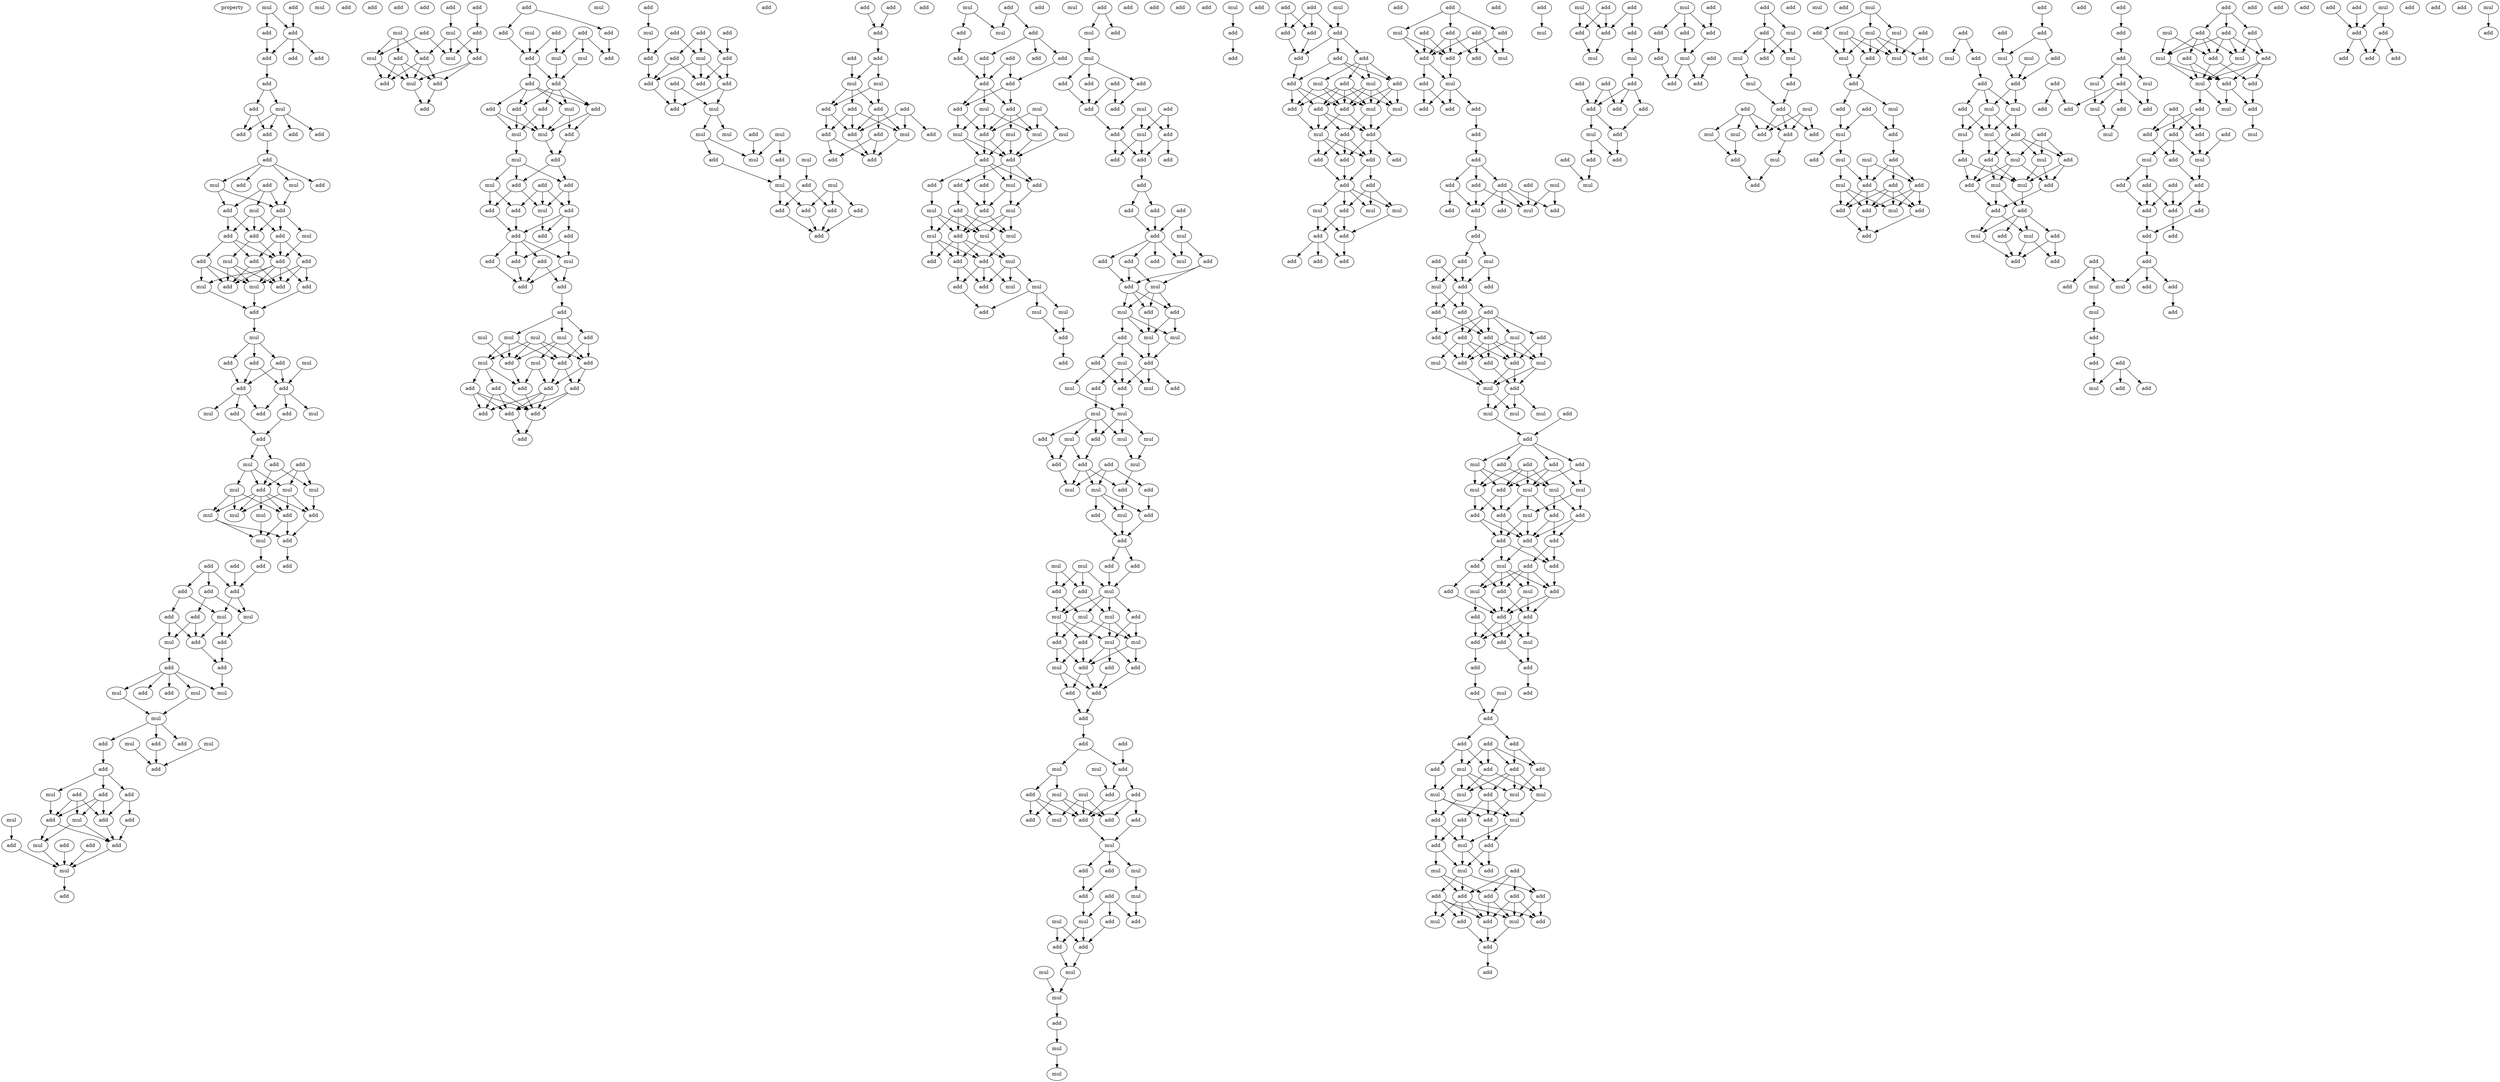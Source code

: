digraph {
    node [fontcolor=black]
    property [mul=2,lf=1.3]
    0 [ label = mul ];
    1 [ label = add ];
    2 [ label = add ];
    3 [ label = add ];
    4 [ label = add ];
    5 [ label = add ];
    6 [ label = mul ];
    7 [ label = add ];
    8 [ label = add ];
    9 [ label = add ];
    10 [ label = mul ];
    11 [ label = add ];
    12 [ label = add ];
    13 [ label = add ];
    14 [ label = add ];
    15 [ label = add ];
    16 [ label = add ];
    17 [ label = mul ];
    18 [ label = add ];
    19 [ label = add ];
    20 [ label = add ];
    21 [ label = mul ];
    22 [ label = add ];
    23 [ label = add ];
    24 [ label = mul ];
    25 [ label = mul ];
    26 [ label = add ];
    27 [ label = add ];
    28 [ label = add ];
    29 [ label = mul ];
    30 [ label = add ];
    31 [ label = add ];
    32 [ label = add ];
    33 [ label = add ];
    34 [ label = mul ];
    35 [ label = add ];
    36 [ label = add ];
    37 [ label = mul ];
    38 [ label = add ];
    39 [ label = add ];
    40 [ label = mul ];
    41 [ label = mul ];
    42 [ label = add ];
    43 [ label = add ];
    44 [ label = add ];
    45 [ label = add ];
    46 [ label = add ];
    47 [ label = add ];
    48 [ label = add ];
    49 [ label = add ];
    50 [ label = add ];
    51 [ label = mul ];
    52 [ label = mul ];
    53 [ label = add ];
    54 [ label = mul ];
    55 [ label = add ];
    56 [ label = add ];
    57 [ label = add ];
    58 [ label = add ];
    59 [ label = mul ];
    60 [ label = mul ];
    61 [ label = mul ];
    62 [ label = mul ];
    63 [ label = mul ];
    64 [ label = mul ];
    65 [ label = add ];
    66 [ label = add ];
    67 [ label = mul ];
    68 [ label = add ];
    69 [ label = add ];
    70 [ label = add ];
    71 [ label = add ];
    72 [ label = add ];
    73 [ label = add ];
    74 [ label = add ];
    75 [ label = add ];
    76 [ label = mul ];
    77 [ label = add ];
    78 [ label = mul ];
    79 [ label = add ];
    80 [ label = add ];
    81 [ label = mul ];
    82 [ label = add ];
    83 [ label = add ];
    84 [ label = add ];
    85 [ label = mul ];
    86 [ label = add ];
    87 [ label = mul ];
    88 [ label = mul ];
    89 [ label = add ];
    90 [ label = mul ];
    91 [ label = add ];
    92 [ label = mul ];
    93 [ label = add ];
    94 [ label = add ];
    95 [ label = mul ];
    96 [ label = add ];
    97 [ label = add ];
    98 [ label = add ];
    99 [ label = mul ];
    100 [ label = add ];
    101 [ label = add ];
    102 [ label = mul ];
    103 [ label = add ];
    104 [ label = mul ];
    105 [ label = add ];
    106 [ label = add ];
    107 [ label = add ];
    108 [ label = mul ];
    109 [ label = add ];
    110 [ label = add ];
    111 [ label = add ];
    112 [ label = mul ];
    113 [ label = add ];
    114 [ label = add ];
    115 [ label = add ];
    116 [ label = add ];
    117 [ label = add ];
    118 [ label = add ];
    119 [ label = mul ];
    120 [ label = mul ];
    121 [ label = add ];
    122 [ label = add ];
    123 [ label = mul ];
    124 [ label = mul ];
    125 [ label = add ];
    126 [ label = add ];
    127 [ label = add ];
    128 [ label = mul ];
    129 [ label = add ];
    130 [ label = add ];
    131 [ label = add ];
    132 [ label = add ];
    133 [ label = mul ];
    134 [ label = add ];
    135 [ label = add ];
    136 [ label = add ];
    137 [ label = mul ];
    138 [ label = mul ];
    139 [ label = add ];
    140 [ label = add ];
    141 [ label = add ];
    142 [ label = mul ];
    143 [ label = add ];
    144 [ label = add ];
    145 [ label = add ];
    146 [ label = add ];
    147 [ label = add ];
    148 [ label = mul ];
    149 [ label = mul ];
    150 [ label = add ];
    151 [ label = mul ];
    152 [ label = add ];
    153 [ label = mul ];
    154 [ label = add ];
    155 [ label = add ];
    156 [ label = mul ];
    157 [ label = add ];
    158 [ label = add ];
    159 [ label = add ];
    160 [ label = add ];
    161 [ label = add ];
    162 [ label = add ];
    163 [ label = add ];
    164 [ label = add ];
    165 [ label = add ];
    166 [ label = mul ];
    167 [ label = add ];
    168 [ label = add ];
    169 [ label = add ];
    170 [ label = mul ];
    171 [ label = mul ];
    172 [ label = mul ];
    173 [ label = mul ];
    174 [ label = add ];
    175 [ label = add ];
    176 [ label = add ];
    177 [ label = mul ];
    178 [ label = mul ];
    179 [ label = add ];
    180 [ label = add ];
    181 [ label = add ];
    182 [ label = add ];
    183 [ label = add ];
    184 [ label = add ];
    185 [ label = add ];
    186 [ label = add ];
    187 [ label = add ];
    188 [ label = add ];
    189 [ label = mul ];
    190 [ label = add ];
    191 [ label = add ];
    192 [ label = add ];
    193 [ label = mul ];
    194 [ label = add ];
    195 [ label = add ];
    196 [ label = mul ];
    197 [ label = add ];
    198 [ label = add ];
    199 [ label = add ];
    200 [ label = add ];
    201 [ label = add ];
    202 [ label = add ];
    203 [ label = add ];
    204 [ label = mul ];
    205 [ label = mul ];
    206 [ label = mul ];
    207 [ label = add ];
    208 [ label = mul ];
    209 [ label = mul ];
    210 [ label = mul ];
    211 [ label = add ];
    212 [ label = add ];
    213 [ label = add ];
    214 [ label = mul ];
    215 [ label = mul ];
    216 [ label = add ];
    217 [ label = add ];
    218 [ label = add ];
    219 [ label = add ];
    220 [ label = add ];
    221 [ label = add ];
    222 [ label = add ];
    223 [ label = add ];
    224 [ label = add ];
    225 [ label = add ];
    226 [ label = add ];
    227 [ label = add ];
    228 [ label = mul ];
    229 [ label = mul ];
    230 [ label = add ];
    231 [ label = add ];
    232 [ label = add ];
    233 [ label = add ];
    234 [ label = add ];
    235 [ label = mul ];
    236 [ label = add ];
    237 [ label = add ];
    238 [ label = add ];
    239 [ label = add ];
    240 [ label = add ];
    241 [ label = mul ];
    242 [ label = add ];
    243 [ label = mul ];
    244 [ label = add ];
    245 [ label = add ];
    246 [ label = add ];
    247 [ label = add ];
    248 [ label = add ];
    249 [ label = add ];
    250 [ label = add ];
    251 [ label = add ];
    252 [ label = add ];
    253 [ label = add ];
    254 [ label = mul ];
    255 [ label = add ];
    256 [ label = mul ];
    257 [ label = mul ];
    258 [ label = mul ];
    259 [ label = mul ];
    260 [ label = add ];
    261 [ label = mul ];
    262 [ label = add ];
    263 [ label = add ];
    264 [ label = add ];
    265 [ label = mul ];
    266 [ label = add ];
    267 [ label = add ];
    268 [ label = add ];
    269 [ label = mul ];
    270 [ label = add ];
    271 [ label = add ];
    272 [ label = mul ];
    273 [ label = mul ];
    274 [ label = add ];
    275 [ label = mul ];
    276 [ label = mul ];
    277 [ label = add ];
    278 [ label = add ];
    279 [ label = mul ];
    280 [ label = add ];
    281 [ label = add ];
    282 [ label = mul ];
    283 [ label = add ];
    284 [ label = mul ];
    285 [ label = mul ];
    286 [ label = add ];
    287 [ label = add ];
    288 [ label = mul ];
    289 [ label = add ];
    290 [ label = add ];
    291 [ label = mul ];
    292 [ label = add ];
    293 [ label = mul ];
    294 [ label = add ];
    295 [ label = mul ];
    296 [ label = add ];
    297 [ label = add ];
    298 [ label = add ];
    299 [ label = add ];
    300 [ label = add ];
    301 [ label = mul ];
    302 [ label = add ];
    303 [ label = add ];
    304 [ label = mul ];
    305 [ label = add ];
    306 [ label = add ];
    307 [ label = add ];
    308 [ label = add ];
    309 [ label = add ];
    310 [ label = add ];
    311 [ label = add ];
    312 [ label = add ];
    313 [ label = add ];
    314 [ label = add ];
    315 [ label = add ];
    316 [ label = mul ];
    317 [ label = add ];
    318 [ label = add ];
    319 [ label = mul ];
    320 [ label = add ];
    321 [ label = add ];
    322 [ label = add ];
    323 [ label = add ];
    324 [ label = mul ];
    325 [ label = mul ];
    326 [ label = add ];
    327 [ label = add ];
    328 [ label = add ];
    329 [ label = mul ];
    330 [ label = mul ];
    331 [ label = add ];
    332 [ label = add ];
    333 [ label = mul ];
    334 [ label = add ];
    335 [ label = add ];
    336 [ label = mul ];
    337 [ label = add ];
    338 [ label = add ];
    339 [ label = mul ];
    340 [ label = mul ];
    341 [ label = mul ];
    342 [ label = add ];
    343 [ label = mul ];
    344 [ label = mul ];
    345 [ label = mul ];
    346 [ label = add ];
    347 [ label = add ];
    348 [ label = add ];
    349 [ label = add ];
    350 [ label = mul ];
    351 [ label = mul ];
    352 [ label = add ];
    353 [ label = add ];
    354 [ label = mul ];
    355 [ label = add ];
    356 [ label = mul ];
    357 [ label = add ];
    358 [ label = add ];
    359 [ label = add ];
    360 [ label = add ];
    361 [ label = mul ];
    362 [ label = add ];
    363 [ label = mul ];
    364 [ label = add ];
    365 [ label = add ];
    366 [ label = mul ];
    367 [ label = mul ];
    368 [ label = mul ];
    369 [ label = mul ];
    370 [ label = add ];
    371 [ label = add ];
    372 [ label = mul ];
    373 [ label = add ];
    374 [ label = mul ];
    375 [ label = add ];
    376 [ label = mul ];
    377 [ label = add ];
    378 [ label = add ];
    379 [ label = add ];
    380 [ label = add ];
    381 [ label = add ];
    382 [ label = add ];
    383 [ label = add ];
    384 [ label = mul ];
    385 [ label = mul ];
    386 [ label = add ];
    387 [ label = mul ];
    388 [ label = add ];
    389 [ label = add ];
    390 [ label = add ];
    391 [ label = mul ];
    392 [ label = add ];
    393 [ label = add ];
    394 [ label = add ];
    395 [ label = mul ];
    396 [ label = add ];
    397 [ label = mul ];
    398 [ label = add ];
    399 [ label = add ];
    400 [ label = mul ];
    401 [ label = add ];
    402 [ label = add ];
    403 [ label = mul ];
    404 [ label = mul ];
    405 [ label = add ];
    406 [ label = mul ];
    407 [ label = add ];
    408 [ label = add ];
    409 [ label = add ];
    410 [ label = mul ];
    411 [ label = mul ];
    412 [ label = mul ];
    413 [ label = add ];
    414 [ label = mul ];
    415 [ label = mul ];
    416 [ label = mul ];
    417 [ label = add ];
    418 [ label = add ];
    419 [ label = add ];
    420 [ label = add ];
    421 [ label = mul ];
    422 [ label = add ];
    423 [ label = add ];
    424 [ label = add ];
    425 [ label = add ];
    426 [ label = add ];
    427 [ label = add ];
    428 [ label = add ];
    429 [ label = add ];
    430 [ label = add ];
    431 [ label = mul ];
    432 [ label = add ];
    433 [ label = mul ];
    434 [ label = mul ];
    435 [ label = add ];
    436 [ label = mul ];
    437 [ label = add ];
    438 [ label = add ];
    439 [ label = mul ];
    440 [ label = add ];
    441 [ label = add ];
    442 [ label = add ];
    443 [ label = add ];
    444 [ label = add ];
    445 [ label = add ];
    446 [ label = add ];
    447 [ label = add ];
    448 [ label = add ];
    449 [ label = mul ];
    450 [ label = mul ];
    451 [ label = mul ];
    452 [ label = add ];
    453 [ label = add ];
    454 [ label = add ];
    455 [ label = add ];
    456 [ label = add ];
    457 [ label = add ];
    458 [ label = add ];
    459 [ label = add ];
    460 [ label = add ];
    461 [ label = mul ];
    462 [ label = add ];
    463 [ label = add ];
    464 [ label = add ];
    465 [ label = add ];
    466 [ label = add ];
    467 [ label = mul ];
    468 [ label = mul ];
    469 [ label = add ];
    470 [ label = add ];
    471 [ label = add ];
    472 [ label = add ];
    473 [ label = add ];
    474 [ label = add ];
    475 [ label = add ];
    476 [ label = add ];
    477 [ label = add ];
    478 [ label = mul ];
    479 [ label = add ];
    480 [ label = mul ];
    481 [ label = add ];
    482 [ label = add ];
    483 [ label = add ];
    484 [ label = add ];
    485 [ label = add ];
    486 [ label = add ];
    487 [ label = mul ];
    488 [ label = add ];
    489 [ label = add ];
    490 [ label = add ];
    491 [ label = mul ];
    492 [ label = add ];
    493 [ label = add ];
    494 [ label = add ];
    495 [ label = add ];
    496 [ label = mul ];
    497 [ label = add ];
    498 [ label = add ];
    499 [ label = add ];
    500 [ label = add ];
    501 [ label = add ];
    502 [ label = mul ];
    503 [ label = mul ];
    504 [ label = add ];
    505 [ label = add ];
    506 [ label = add ];
    507 [ label = mul ];
    508 [ label = mul ];
    509 [ label = mul ];
    510 [ label = add ];
    511 [ label = mul ];
    512 [ label = add ];
    513 [ label = add ];
    514 [ label = add ];
    515 [ label = add ];
    516 [ label = add ];
    517 [ label = mul ];
    518 [ label = mul ];
    519 [ label = add ];
    520 [ label = mul ];
    521 [ label = mul ];
    522 [ label = mul ];
    523 [ label = add ];
    524 [ label = add ];
    525 [ label = add ];
    526 [ label = mul ];
    527 [ label = add ];
    528 [ label = add ];
    529 [ label = add ];
    530 [ label = add ];
    531 [ label = add ];
    532 [ label = add ];
    533 [ label = add ];
    534 [ label = mul ];
    535 [ label = mul ];
    536 [ label = add ];
    537 [ label = mul ];
    538 [ label = add ];
    539 [ label = add ];
    540 [ label = add ];
    541 [ label = add ];
    542 [ label = add ];
    543 [ label = add ];
    544 [ label = mul ];
    545 [ label = add ];
    546 [ label = add ];
    547 [ label = add ];
    548 [ label = add ];
    549 [ label = mul ];
    550 [ label = add ];
    551 [ label = add ];
    552 [ label = add ];
    553 [ label = add ];
    554 [ label = add ];
    555 [ label = mul ];
    556 [ label = add ];
    557 [ label = add ];
    558 [ label = add ];
    559 [ label = add ];
    560 [ label = mul ];
    561 [ label = mul ];
    562 [ label = mul ];
    563 [ label = add ];
    564 [ label = mul ];
    565 [ label = add ];
    566 [ label = add ];
    567 [ label = add ];
    568 [ label = mul ];
    569 [ label = add ];
    570 [ label = mul ];
    571 [ label = add ];
    572 [ label = add ];
    573 [ label = mul ];
    574 [ label = add ];
    575 [ label = mul ];
    576 [ label = add ];
    577 [ label = add ];
    578 [ label = add ];
    579 [ label = add ];
    580 [ label = add ];
    581 [ label = add ];
    582 [ label = add ];
    583 [ label = mul ];
    584 [ label = add ];
    585 [ label = mul ];
    586 [ label = add ];
    587 [ label = add ];
    588 [ label = add ];
    589 [ label = mul ];
    590 [ label = add ];
    591 [ label = add ];
    592 [ label = mul ];
    593 [ label = add ];
    594 [ label = add ];
    595 [ label = add ];
    596 [ label = mul ];
    597 [ label = mul ];
    598 [ label = add ];
    599 [ label = add ];
    600 [ label = add ];
    601 [ label = add ];
    602 [ label = add ];
    603 [ label = add ];
    604 [ label = mul ];
    605 [ label = add ];
    606 [ label = add ];
    607 [ label = add ];
    608 [ label = add ];
    609 [ label = mul ];
    610 [ label = add ];
    611 [ label = mul ];
    612 [ label = add ];
    613 [ label = add ];
    614 [ label = add ];
    615 [ label = mul ];
    616 [ label = add ];
    617 [ label = add ];
    618 [ label = add ];
    619 [ label = add ];
    620 [ label = add ];
    621 [ label = add ];
    622 [ label = mul ];
    623 [ label = mul ];
    624 [ label = add ];
    625 [ label = add ];
    626 [ label = mul ];
    627 [ label = mul ];
    628 [ label = add ];
    629 [ label = mul ];
    630 [ label = mul ];
    631 [ label = add ];
    632 [ label = add ];
    633 [ label = add ];
    634 [ label = mul ];
    635 [ label = add ];
    636 [ label = mul ];
    637 [ label = add ];
    638 [ label = mul ];
    639 [ label = add ];
    640 [ label = add ];
    641 [ label = add ];
    642 [ label = mul ];
    643 [ label = add ];
    644 [ label = add ];
    645 [ label = mul ];
    646 [ label = mul ];
    647 [ label = mul ];
    648 [ label = add ];
    649 [ label = add ];
    650 [ label = mul ];
    651 [ label = mul ];
    652 [ label = add ];
    653 [ label = add ];
    654 [ label = mul ];
    655 [ label = add ];
    656 [ label = add ];
    657 [ label = mul ];
    658 [ label = mul ];
    659 [ label = add ];
    660 [ label = mul ];
    661 [ label = add ];
    662 [ label = mul ];
    663 [ label = add ];
    664 [ label = add ];
    665 [ label = add ];
    666 [ label = add ];
    667 [ label = add ];
    668 [ label = add ];
    669 [ label = mul ];
    670 [ label = add ];
    671 [ label = add ];
    672 [ label = add ];
    673 [ label = add ];
    674 [ label = add ];
    675 [ label = add ];
    676 [ label = mul ];
    677 [ label = mul ];
    678 [ label = add ];
    679 [ label = mul ];
    680 [ label = add ];
    681 [ label = add ];
    682 [ label = mul ];
    683 [ label = mul ];
    684 [ label = add ];
    685 [ label = mul ];
    686 [ label = add ];
    687 [ label = mul ];
    688 [ label = add ];
    689 [ label = mul ];
    690 [ label = add ];
    691 [ label = add ];
    692 [ label = mul ];
    693 [ label = add ];
    694 [ label = add ];
    695 [ label = add ];
    696 [ label = mul ];
    697 [ label = mul ];
    698 [ label = add ];
    699 [ label = add ];
    700 [ label = mul ];
    701 [ label = add ];
    702 [ label = add ];
    703 [ label = add ];
    704 [ label = mul ];
    705 [ label = add ];
    706 [ label = add ];
    707 [ label = add ];
    708 [ label = add ];
    709 [ label = add ];
    710 [ label = mul ];
    711 [ label = add ];
    712 [ label = add ];
    713 [ label = mul ];
    714 [ label = add ];
    715 [ label = add ];
    716 [ label = mul ];
    717 [ label = add ];
    718 [ label = add ];
    719 [ label = mul ];
    720 [ label = add ];
    721 [ label = add ];
    722 [ label = mul ];
    723 [ label = add ];
    724 [ label = add ];
    725 [ label = mul ];
    726 [ label = add ];
    727 [ label = mul ];
    728 [ label = add ];
    729 [ label = add ];
    730 [ label = add ];
    731 [ label = add ];
    732 [ label = mul ];
    733 [ label = add ];
    734 [ label = add ];
    735 [ label = add ];
    736 [ label = mul ];
    737 [ label = add ];
    738 [ label = add ];
    739 [ label = add ];
    740 [ label = add ];
    741 [ label = mul ];
    742 [ label = mul ];
    743 [ label = mul ];
    744 [ label = add ];
    745 [ label = add ];
    746 [ label = add ];
    747 [ label = add ];
    748 [ label = add ];
    749 [ label = add ];
    750 [ label = add ];
    751 [ label = add ];
    752 [ label = add ];
    753 [ label = add ];
    754 [ label = add ];
    755 [ label = add ];
    756 [ label = add ];
    757 [ label = mul ];
    758 [ label = mul ];
    759 [ label = add ];
    760 [ label = add ];
    761 [ label = add ];
    762 [ label = mul ];
    763 [ label = add ];
    764 [ label = add ];
    765 [ label = add ];
    766 [ label = add ];
    767 [ label = add ];
    768 [ label = add ];
    769 [ label = mul ];
    770 [ label = add ];
    771 [ label = add ];
    772 [ label = add ];
    773 [ label = mul ];
    774 [ label = add ];
    775 [ label = add ];
    776 [ label = add ];
    777 [ label = add ];
    778 [ label = add ];
    779 [ label = add ];
    780 [ label = add ];
    781 [ label = add ];
    782 [ label = add ];
    783 [ label = mul ];
    784 [ label = add ];
    0 -> 2 [ name = 0 ];
    0 -> 3 [ name = 1 ];
    1 -> 3 [ name = 2 ];
    2 -> 5 [ name = 3 ];
    3 -> 4 [ name = 4 ];
    3 -> 5 [ name = 5 ];
    3 -> 7 [ name = 6 ];
    5 -> 9 [ name = 7 ];
    9 -> 10 [ name = 8 ];
    9 -> 11 [ name = 9 ];
    10 -> 12 [ name = 10 ];
    10 -> 13 [ name = 11 ];
    10 -> 14 [ name = 12 ];
    10 -> 15 [ name = 13 ];
    11 -> 12 [ name = 14 ];
    11 -> 14 [ name = 15 ];
    14 -> 16 [ name = 16 ];
    16 -> 17 [ name = 17 ];
    16 -> 19 [ name = 18 ];
    16 -> 20 [ name = 19 ];
    16 -> 21 [ name = 20 ];
    17 -> 22 [ name = 21 ];
    17 -> 23 [ name = 22 ];
    18 -> 22 [ name = 23 ];
    18 -> 23 [ name = 24 ];
    18 -> 24 [ name = 25 ];
    21 -> 23 [ name = 26 ];
    22 -> 27 [ name = 27 ];
    22 -> 28 [ name = 28 ];
    23 -> 25 [ name = 29 ];
    23 -> 26 [ name = 30 ];
    23 -> 27 [ name = 31 ];
    24 -> 26 [ name = 32 ];
    24 -> 27 [ name = 33 ];
    24 -> 28 [ name = 34 ];
    25 -> 30 [ name = 35 ];
    26 -> 30 [ name = 36 ];
    26 -> 31 [ name = 37 ];
    26 -> 32 [ name = 38 ];
    27 -> 29 [ name = 39 ];
    27 -> 30 [ name = 40 ];
    28 -> 30 [ name = 41 ];
    28 -> 32 [ name = 42 ];
    28 -> 33 [ name = 43 ];
    29 -> 36 [ name = 44 ];
    29 -> 37 [ name = 45 ];
    29 -> 38 [ name = 46 ];
    30 -> 34 [ name = 47 ];
    30 -> 35 [ name = 48 ];
    30 -> 36 [ name = 49 ];
    30 -> 37 [ name = 50 ];
    30 -> 38 [ name = 51 ];
    31 -> 35 [ name = 52 ];
    31 -> 36 [ name = 53 ];
    31 -> 37 [ name = 54 ];
    32 -> 36 [ name = 55 ];
    32 -> 38 [ name = 56 ];
    33 -> 34 [ name = 57 ];
    33 -> 37 [ name = 58 ];
    33 -> 38 [ name = 59 ];
    34 -> 39 [ name = 60 ];
    35 -> 39 [ name = 61 ];
    37 -> 39 [ name = 62 ];
    39 -> 40 [ name = 63 ];
    40 -> 43 [ name = 64 ];
    40 -> 44 [ name = 65 ];
    40 -> 45 [ name = 66 ];
    41 -> 46 [ name = 67 ];
    43 -> 46 [ name = 68 ];
    43 -> 47 [ name = 69 ];
    44 -> 46 [ name = 70 ];
    44 -> 47 [ name = 71 ];
    45 -> 47 [ name = 72 ];
    46 -> 49 [ name = 73 ];
    46 -> 50 [ name = 74 ];
    46 -> 52 [ name = 75 ];
    47 -> 48 [ name = 76 ];
    47 -> 50 [ name = 77 ];
    47 -> 51 [ name = 78 ];
    48 -> 53 [ name = 79 ];
    49 -> 53 [ name = 80 ];
    53 -> 54 [ name = 81 ];
    53 -> 55 [ name = 82 ];
    54 -> 58 [ name = 83 ];
    54 -> 59 [ name = 84 ];
    54 -> 60 [ name = 85 ];
    55 -> 58 [ name = 86 ];
    55 -> 61 [ name = 87 ];
    56 -> 58 [ name = 88 ];
    56 -> 59 [ name = 89 ];
    56 -> 61 [ name = 90 ];
    58 -> 62 [ name = 91 ];
    58 -> 63 [ name = 92 ];
    58 -> 64 [ name = 93 ];
    58 -> 65 [ name = 94 ];
    58 -> 66 [ name = 95 ];
    59 -> 63 [ name = 96 ];
    59 -> 65 [ name = 97 ];
    59 -> 66 [ name = 98 ];
    60 -> 63 [ name = 99 ];
    60 -> 64 [ name = 100 ];
    60 -> 65 [ name = 101 ];
    61 -> 66 [ name = 102 ];
    62 -> 67 [ name = 103 ];
    64 -> 67 [ name = 104 ];
    64 -> 68 [ name = 105 ];
    65 -> 67 [ name = 106 ];
    65 -> 68 [ name = 107 ];
    66 -> 68 [ name = 108 ];
    67 -> 72 [ name = 109 ];
    68 -> 71 [ name = 110 ];
    69 -> 74 [ name = 111 ];
    70 -> 73 [ name = 112 ];
    70 -> 74 [ name = 113 ];
    70 -> 75 [ name = 114 ];
    72 -> 74 [ name = 115 ];
    73 -> 76 [ name = 116 ];
    73 -> 77 [ name = 117 ];
    74 -> 76 [ name = 118 ];
    74 -> 78 [ name = 119 ];
    75 -> 78 [ name = 120 ];
    75 -> 79 [ name = 121 ];
    76 -> 80 [ name = 122 ];
    76 -> 82 [ name = 123 ];
    77 -> 81 [ name = 124 ];
    77 -> 82 [ name = 125 ];
    78 -> 80 [ name = 126 ];
    79 -> 81 [ name = 127 ];
    79 -> 82 [ name = 128 ];
    80 -> 84 [ name = 129 ];
    81 -> 83 [ name = 130 ];
    82 -> 84 [ name = 131 ];
    83 -> 85 [ name = 132 ];
    83 -> 86 [ name = 133 ];
    83 -> 87 [ name = 134 ];
    83 -> 88 [ name = 135 ];
    83 -> 89 [ name = 136 ];
    84 -> 85 [ name = 137 ];
    87 -> 90 [ name = 138 ];
    88 -> 90 [ name = 139 ];
    90 -> 91 [ name = 140 ];
    90 -> 93 [ name = 141 ];
    90 -> 94 [ name = 142 ];
    91 -> 97 [ name = 143 ];
    92 -> 96 [ name = 144 ];
    93 -> 96 [ name = 145 ];
    95 -> 96 [ name = 146 ];
    97 -> 98 [ name = 147 ];
    97 -> 99 [ name = 148 ];
    97 -> 100 [ name = 149 ];
    98 -> 103 [ name = 150 ];
    98 -> 104 [ name = 151 ];
    98 -> 106 [ name = 152 ];
    99 -> 106 [ name = 153 ];
    100 -> 103 [ name = 154 ];
    100 -> 105 [ name = 155 ];
    101 -> 103 [ name = 156 ];
    101 -> 104 [ name = 157 ];
    101 -> 106 [ name = 158 ];
    102 -> 107 [ name = 159 ];
    103 -> 111 [ name = 160 ];
    104 -> 108 [ name = 161 ];
    104 -> 111 [ name = 162 ];
    105 -> 111 [ name = 163 ];
    106 -> 108 [ name = 164 ];
    106 -> 111 [ name = 165 ];
    107 -> 112 [ name = 166 ];
    108 -> 112 [ name = 167 ];
    109 -> 112 [ name = 168 ];
    110 -> 112 [ name = 169 ];
    111 -> 112 [ name = 170 ];
    112 -> 113 [ name = 171 ];
    115 -> 118 [ name = 172 ];
    116 -> 120 [ name = 173 ];
    117 -> 123 [ name = 174 ];
    117 -> 124 [ name = 175 ];
    118 -> 122 [ name = 176 ];
    118 -> 124 [ name = 177 ];
    119 -> 121 [ name = 178 ];
    119 -> 123 [ name = 179 ];
    119 -> 125 [ name = 180 ];
    120 -> 121 [ name = 181 ];
    120 -> 122 [ name = 182 ];
    120 -> 124 [ name = 183 ];
    121 -> 126 [ name = 184 ];
    121 -> 127 [ name = 185 ];
    121 -> 128 [ name = 186 ];
    122 -> 127 [ name = 187 ];
    122 -> 128 [ name = 188 ];
    123 -> 126 [ name = 189 ];
    123 -> 128 [ name = 190 ];
    125 -> 126 [ name = 191 ];
    125 -> 127 [ name = 192 ];
    125 -> 128 [ name = 193 ];
    127 -> 129 [ name = 194 ];
    128 -> 129 [ name = 195 ];
    130 -> 134 [ name = 196 ];
    130 -> 135 [ name = 197 ];
    131 -> 136 [ name = 198 ];
    131 -> 137 [ name = 199 ];
    131 -> 138 [ name = 200 ];
    132 -> 137 [ name = 201 ];
    132 -> 139 [ name = 202 ];
    133 -> 139 [ name = 203 ];
    134 -> 136 [ name = 204 ];
    135 -> 139 [ name = 205 ];
    137 -> 140 [ name = 206 ];
    138 -> 140 [ name = 207 ];
    139 -> 140 [ name = 208 ];
    139 -> 141 [ name = 209 ];
    140 -> 142 [ name = 210 ];
    140 -> 143 [ name = 211 ];
    140 -> 144 [ name = 212 ];
    140 -> 146 [ name = 213 ];
    141 -> 142 [ name = 214 ];
    141 -> 144 [ name = 215 ];
    141 -> 145 [ name = 216 ];
    141 -> 146 [ name = 217 ];
    142 -> 147 [ name = 218 ];
    142 -> 148 [ name = 219 ];
    143 -> 148 [ name = 220 ];
    143 -> 149 [ name = 221 ];
    144 -> 147 [ name = 222 ];
    144 -> 148 [ name = 223 ];
    145 -> 148 [ name = 224 ];
    145 -> 149 [ name = 225 ];
    146 -> 148 [ name = 226 ];
    146 -> 149 [ name = 227 ];
    147 -> 150 [ name = 228 ];
    148 -> 150 [ name = 229 ];
    149 -> 151 [ name = 230 ];
    150 -> 154 [ name = 231 ];
    150 -> 155 [ name = 232 ];
    151 -> 153 [ name = 233 ];
    151 -> 154 [ name = 234 ];
    151 -> 155 [ name = 235 ];
    152 -> 156 [ name = 236 ];
    152 -> 157 [ name = 237 ];
    152 -> 159 [ name = 238 ];
    153 -> 157 [ name = 239 ];
    153 -> 158 [ name = 240 ];
    154 -> 156 [ name = 241 ];
    154 -> 158 [ name = 242 ];
    155 -> 156 [ name = 243 ];
    155 -> 159 [ name = 244 ];
    156 -> 162 [ name = 245 ];
    157 -> 161 [ name = 246 ];
    158 -> 161 [ name = 247 ];
    159 -> 160 [ name = 248 ];
    159 -> 161 [ name = 249 ];
    159 -> 162 [ name = 250 ];
    160 -> 164 [ name = 251 ];
    160 -> 166 [ name = 252 ];
    161 -> 163 [ name = 253 ];
    161 -> 164 [ name = 254 ];
    161 -> 165 [ name = 255 ];
    161 -> 166 [ name = 256 ];
    163 -> 167 [ name = 257 ];
    163 -> 168 [ name = 258 ];
    164 -> 167 [ name = 259 ];
    165 -> 167 [ name = 260 ];
    166 -> 167 [ name = 261 ];
    166 -> 168 [ name = 262 ];
    168 -> 169 [ name = 263 ];
    169 -> 171 [ name = 264 ];
    169 -> 173 [ name = 265 ];
    169 -> 174 [ name = 266 ];
    170 -> 175 [ name = 267 ];
    170 -> 176 [ name = 268 ];
    170 -> 178 [ name = 269 ];
    170 -> 179 [ name = 270 ];
    171 -> 176 [ name = 271 ];
    171 -> 177 [ name = 272 ];
    171 -> 179 [ name = 273 ];
    172 -> 179 [ name = 274 ];
    173 -> 175 [ name = 275 ];
    173 -> 178 [ name = 276 ];
    173 -> 179 [ name = 277 ];
    174 -> 175 [ name = 278 ];
    174 -> 176 [ name = 279 ];
    175 -> 180 [ name = 280 ];
    175 -> 184 [ name = 281 ];
    176 -> 180 [ name = 282 ];
    176 -> 184 [ name = 283 ];
    177 -> 183 [ name = 284 ];
    177 -> 184 [ name = 285 ];
    178 -> 181 [ name = 286 ];
    178 -> 182 [ name = 287 ];
    178 -> 183 [ name = 288 ];
    179 -> 183 [ name = 289 ];
    180 -> 186 [ name = 290 ];
    180 -> 187 [ name = 291 ];
    181 -> 185 [ name = 292 ];
    181 -> 186 [ name = 293 ];
    181 -> 187 [ name = 294 ];
    182 -> 185 [ name = 295 ];
    182 -> 186 [ name = 296 ];
    182 -> 187 [ name = 297 ];
    183 -> 186 [ name = 298 ];
    184 -> 185 [ name = 299 ];
    184 -> 186 [ name = 300 ];
    184 -> 187 [ name = 301 ];
    186 -> 188 [ name = 302 ];
    187 -> 188 [ name = 303 ];
    190 -> 193 [ name = 304 ];
    191 -> 196 [ name = 305 ];
    191 -> 197 [ name = 306 ];
    191 -> 198 [ name = 307 ];
    192 -> 195 [ name = 308 ];
    192 -> 196 [ name = 309 ];
    193 -> 195 [ name = 310 ];
    194 -> 197 [ name = 311 ];
    195 -> 199 [ name = 312 ];
    196 -> 199 [ name = 313 ];
    196 -> 201 [ name = 314 ];
    196 -> 202 [ name = 315 ];
    197 -> 201 [ name = 316 ];
    197 -> 202 [ name = 317 ];
    198 -> 199 [ name = 318 ];
    198 -> 201 [ name = 319 ];
    199 -> 203 [ name = 320 ];
    200 -> 203 [ name = 321 ];
    200 -> 204 [ name = 322 ];
    202 -> 203 [ name = 323 ];
    202 -> 204 [ name = 324 ];
    204 -> 206 [ name = 325 ];
    204 -> 208 [ name = 326 ];
    205 -> 209 [ name = 327 ];
    205 -> 212 [ name = 328 ];
    206 -> 209 [ name = 329 ];
    206 -> 211 [ name = 330 ];
    207 -> 209 [ name = 331 ];
    210 -> 213 [ name = 332 ];
    211 -> 215 [ name = 333 ];
    212 -> 215 [ name = 334 ];
    213 -> 216 [ name = 335 ];
    213 -> 220 [ name = 336 ];
    214 -> 218 [ name = 337 ];
    214 -> 219 [ name = 338 ];
    214 -> 220 [ name = 339 ];
    215 -> 216 [ name = 340 ];
    215 -> 218 [ name = 341 ];
    216 -> 221 [ name = 342 ];
    218 -> 221 [ name = 343 ];
    219 -> 221 [ name = 344 ];
    220 -> 221 [ name = 345 ];
    222 -> 224 [ name = 346 ];
    223 -> 224 [ name = 347 ];
    224 -> 227 [ name = 348 ];
    225 -> 229 [ name = 349 ];
    227 -> 228 [ name = 350 ];
    227 -> 229 [ name = 351 ];
    228 -> 230 [ name = 352 ];
    228 -> 232 [ name = 353 ];
    229 -> 230 [ name = 354 ];
    229 -> 231 [ name = 355 ];
    229 -> 232 [ name = 356 ];
    230 -> 235 [ name = 357 ];
    230 -> 236 [ name = 358 ];
    230 -> 238 [ name = 359 ];
    231 -> 234 [ name = 360 ];
    231 -> 235 [ name = 361 ];
    231 -> 238 [ name = 362 ];
    232 -> 234 [ name = 363 ];
    232 -> 238 [ name = 364 ];
    233 -> 235 [ name = 365 ];
    233 -> 237 [ name = 366 ];
    233 -> 238 [ name = 367 ];
    234 -> 239 [ name = 368 ];
    234 -> 240 [ name = 369 ];
    235 -> 240 [ name = 370 ];
    236 -> 239 [ name = 371 ];
    236 -> 240 [ name = 372 ];
    238 -> 240 [ name = 373 ];
    241 -> 243 [ name = 374 ];
    241 -> 244 [ name = 375 ];
    242 -> 243 [ name = 376 ];
    242 -> 245 [ name = 377 ];
    244 -> 246 [ name = 378 ];
    245 -> 247 [ name = 379 ];
    245 -> 248 [ name = 380 ];
    245 -> 249 [ name = 381 ];
    246 -> 251 [ name = 382 ];
    248 -> 252 [ name = 383 ];
    249 -> 251 [ name = 384 ];
    250 -> 251 [ name = 385 ];
    250 -> 252 [ name = 386 ];
    251 -> 253 [ name = 387 ];
    251 -> 255 [ name = 388 ];
    251 -> 256 [ name = 389 ];
    252 -> 253 [ name = 390 ];
    252 -> 255 [ name = 391 ];
    253 -> 259 [ name = 392 ];
    253 -> 260 [ name = 393 ];
    254 -> 258 [ name = 394 ];
    254 -> 260 [ name = 395 ];
    254 -> 261 [ name = 396 ];
    255 -> 257 [ name = 397 ];
    255 -> 258 [ name = 398 ];
    255 -> 260 [ name = 399 ];
    256 -> 258 [ name = 400 ];
    256 -> 259 [ name = 401 ];
    256 -> 260 [ name = 402 ];
    257 -> 262 [ name = 403 ];
    257 -> 263 [ name = 404 ];
    258 -> 263 [ name = 405 ];
    259 -> 262 [ name = 406 ];
    259 -> 263 [ name = 407 ];
    260 -> 262 [ name = 408 ];
    260 -> 263 [ name = 409 ];
    261 -> 263 [ name = 410 ];
    262 -> 264 [ name = 411 ];
    262 -> 265 [ name = 412 ];
    262 -> 266 [ name = 413 ];
    262 -> 268 [ name = 414 ];
    263 -> 265 [ name = 415 ];
    263 -> 266 [ name = 416 ];
    263 -> 267 [ name = 417 ];
    264 -> 269 [ name = 418 ];
    265 -> 270 [ name = 419 ];
    265 -> 272 [ name = 420 ];
    266 -> 272 [ name = 421 ];
    267 -> 270 [ name = 422 ];
    267 -> 271 [ name = 423 ];
    268 -> 270 [ name = 424 ];
    269 -> 273 [ name = 425 ];
    269 -> 274 [ name = 426 ];
    269 -> 276 [ name = 427 ];
    270 -> 274 [ name = 428 ];
    270 -> 275 [ name = 429 ];
    271 -> 273 [ name = 430 ];
    271 -> 274 [ name = 431 ];
    271 -> 275 [ name = 432 ];
    271 -> 276 [ name = 433 ];
    272 -> 273 [ name = 434 ];
    272 -> 274 [ name = 435 ];
    272 -> 275 [ name = 436 ];
    273 -> 278 [ name = 437 ];
    273 -> 279 [ name = 438 ];
    274 -> 277 [ name = 439 ];
    274 -> 278 [ name = 440 ];
    274 -> 279 [ name = 441 ];
    274 -> 280 [ name = 442 ];
    275 -> 277 [ name = 443 ];
    276 -> 277 [ name = 444 ];
    276 -> 278 [ name = 445 ];
    276 -> 280 [ name = 446 ];
    277 -> 281 [ name = 447 ];
    277 -> 283 [ name = 448 ];
    277 -> 284 [ name = 449 ];
    278 -> 281 [ name = 450 ];
    278 -> 283 [ name = 451 ];
    279 -> 282 [ name = 452 ];
    279 -> 283 [ name = 453 ];
    279 -> 284 [ name = 454 ];
    281 -> 287 [ name = 455 ];
    282 -> 285 [ name = 456 ];
    282 -> 287 [ name = 457 ];
    282 -> 288 [ name = 458 ];
    285 -> 289 [ name = 459 ];
    288 -> 289 [ name = 460 ];
    289 -> 290 [ name = 461 ];
    292 -> 293 [ name = 462 ];
    292 -> 294 [ name = 463 ];
    293 -> 295 [ name = 464 ];
    295 -> 297 [ name = 465 ];
    295 -> 298 [ name = 466 ];
    295 -> 299 [ name = 467 ];
    296 -> 302 [ name = 468 ];
    296 -> 303 [ name = 469 ];
    297 -> 303 [ name = 470 ];
    298 -> 302 [ name = 471 ];
    299 -> 302 [ name = 472 ];
    300 -> 304 [ name = 473 ];
    300 -> 305 [ name = 474 ];
    301 -> 304 [ name = 475 ];
    301 -> 305 [ name = 476 ];
    301 -> 306 [ name = 477 ];
    302 -> 306 [ name = 478 ];
    304 -> 308 [ name = 479 ];
    304 -> 310 [ name = 480 ];
    305 -> 309 [ name = 481 ];
    305 -> 310 [ name = 482 ];
    306 -> 308 [ name = 483 ];
    306 -> 310 [ name = 484 ];
    310 -> 312 [ name = 485 ];
    312 -> 314 [ name = 486 ];
    312 -> 315 [ name = 487 ];
    313 -> 316 [ name = 488 ];
    313 -> 317 [ name = 489 ];
    314 -> 317 [ name = 490 ];
    315 -> 317 [ name = 491 ];
    316 -> 319 [ name = 492 ];
    316 -> 322 [ name = 493 ];
    317 -> 318 [ name = 494 ];
    317 -> 319 [ name = 495 ];
    317 -> 320 [ name = 496 ];
    317 -> 321 [ name = 497 ];
    318 -> 323 [ name = 498 ];
    321 -> 323 [ name = 499 ];
    321 -> 324 [ name = 500 ];
    322 -> 323 [ name = 501 ];
    322 -> 324 [ name = 502 ];
    323 -> 325 [ name = 503 ];
    323 -> 326 [ name = 504 ];
    323 -> 327 [ name = 505 ];
    324 -> 325 [ name = 506 ];
    324 -> 326 [ name = 507 ];
    324 -> 327 [ name = 508 ];
    325 -> 328 [ name = 509 ];
    325 -> 329 [ name = 510 ];
    325 -> 330 [ name = 511 ];
    326 -> 330 [ name = 512 ];
    327 -> 329 [ name = 513 ];
    327 -> 330 [ name = 514 ];
    328 -> 332 [ name = 515 ];
    328 -> 333 [ name = 516 ];
    328 -> 334 [ name = 517 ];
    329 -> 334 [ name = 518 ];
    330 -> 334 [ name = 519 ];
    332 -> 336 [ name = 520 ];
    332 -> 337 [ name = 521 ];
    333 -> 335 [ name = 522 ];
    333 -> 337 [ name = 523 ];
    333 -> 339 [ name = 524 ];
    334 -> 337 [ name = 525 ];
    334 -> 338 [ name = 526 ];
    334 -> 339 [ name = 527 ];
    335 -> 340 [ name = 528 ];
    336 -> 341 [ name = 529 ];
    337 -> 341 [ name = 530 ];
    340 -> 342 [ name = 531 ];
    340 -> 343 [ name = 532 ];
    340 -> 345 [ name = 533 ];
    340 -> 346 [ name = 534 ];
    341 -> 343 [ name = 535 ];
    341 -> 344 [ name = 536 ];
    341 -> 346 [ name = 537 ];
    342 -> 347 [ name = 538 ];
    343 -> 350 [ name = 539 ];
    344 -> 350 [ name = 540 ];
    345 -> 347 [ name = 541 ];
    345 -> 349 [ name = 542 ];
    346 -> 349 [ name = 543 ];
    347 -> 351 [ name = 544 ];
    348 -> 351 [ name = 545 ];
    348 -> 352 [ name = 546 ];
    348 -> 354 [ name = 547 ];
    349 -> 351 [ name = 548 ];
    349 -> 353 [ name = 549 ];
    349 -> 354 [ name = 550 ];
    350 -> 353 [ name = 551 ];
    352 -> 358 [ name = 552 ];
    353 -> 356 [ name = 553 ];
    354 -> 356 [ name = 554 ];
    354 -> 357 [ name = 555 ];
    354 -> 358 [ name = 556 ];
    356 -> 359 [ name = 557 ];
    357 -> 359 [ name = 558 ];
    358 -> 359 [ name = 559 ];
    359 -> 360 [ name = 560 ];
    359 -> 362 [ name = 561 ];
    360 -> 366 [ name = 562 ];
    361 -> 364 [ name = 563 ];
    361 -> 365 [ name = 564 ];
    362 -> 366 [ name = 565 ];
    363 -> 364 [ name = 566 ];
    363 -> 365 [ name = 567 ];
    363 -> 366 [ name = 568 ];
    364 -> 367 [ name = 569 ];
    364 -> 368 [ name = 570 ];
    365 -> 367 [ name = 571 ];
    365 -> 369 [ name = 572 ];
    366 -> 367 [ name = 573 ];
    366 -> 368 [ name = 574 ];
    366 -> 369 [ name = 575 ];
    366 -> 370 [ name = 576 ];
    367 -> 371 [ name = 577 ];
    367 -> 372 [ name = 578 ];
    367 -> 373 [ name = 579 ];
    368 -> 372 [ name = 580 ];
    368 -> 373 [ name = 581 ];
    368 -> 374 [ name = 582 ];
    369 -> 371 [ name = 583 ];
    369 -> 374 [ name = 584 ];
    370 -> 372 [ name = 585 ];
    370 -> 374 [ name = 586 ];
    371 -> 376 [ name = 587 ];
    371 -> 378 [ name = 588 ];
    372 -> 375 [ name = 589 ];
    372 -> 377 [ name = 590 ];
    372 -> 378 [ name = 591 ];
    373 -> 376 [ name = 592 ];
    373 -> 378 [ name = 593 ];
    374 -> 375 [ name = 594 ];
    374 -> 378 [ name = 595 ];
    375 -> 379 [ name = 596 ];
    376 -> 379 [ name = 597 ];
    376 -> 380 [ name = 598 ];
    377 -> 379 [ name = 599 ];
    378 -> 379 [ name = 600 ];
    378 -> 380 [ name = 601 ];
    379 -> 381 [ name = 602 ];
    380 -> 381 [ name = 603 ];
    381 -> 383 [ name = 604 ];
    382 -> 386 [ name = 605 ];
    383 -> 385 [ name = 606 ];
    383 -> 386 [ name = 607 ];
    384 -> 390 [ name = 608 ];
    385 -> 387 [ name = 609 ];
    385 -> 389 [ name = 610 ];
    386 -> 388 [ name = 611 ];
    386 -> 390 [ name = 612 ];
    387 -> 393 [ name = 613 ];
    387 -> 394 [ name = 614 ];
    387 -> 396 [ name = 615 ];
    388 -> 392 [ name = 616 ];
    388 -> 394 [ name = 617 ];
    388 -> 396 [ name = 618 ];
    389 -> 393 [ name = 619 ];
    389 -> 395 [ name = 620 ];
    389 -> 396 [ name = 621 ];
    390 -> 396 [ name = 622 ];
    391 -> 394 [ name = 623 ];
    391 -> 395 [ name = 624 ];
    391 -> 396 [ name = 625 ];
    392 -> 397 [ name = 626 ];
    396 -> 397 [ name = 627 ];
    397 -> 398 [ name = 628 ];
    397 -> 399 [ name = 629 ];
    397 -> 400 [ name = 630 ];
    398 -> 402 [ name = 631 ];
    399 -> 402 [ name = 632 ];
    400 -> 403 [ name = 633 ];
    401 -> 404 [ name = 634 ];
    401 -> 405 [ name = 635 ];
    401 -> 407 [ name = 636 ];
    402 -> 404 [ name = 637 ];
    403 -> 405 [ name = 638 ];
    404 -> 408 [ name = 639 ];
    404 -> 409 [ name = 640 ];
    406 -> 408 [ name = 641 ];
    406 -> 409 [ name = 642 ];
    407 -> 408 [ name = 643 ];
    408 -> 411 [ name = 644 ];
    409 -> 411 [ name = 645 ];
    410 -> 412 [ name = 646 ];
    411 -> 412 [ name = 647 ];
    412 -> 413 [ name = 648 ];
    413 -> 414 [ name = 649 ];
    414 -> 416 [ name = 650 ];
    415 -> 417 [ name = 651 ];
    417 -> 422 [ name = 652 ];
    419 -> 423 [ name = 653 ];
    419 -> 424 [ name = 654 ];
    419 -> 425 [ name = 655 ];
    420 -> 423 [ name = 656 ];
    420 -> 424 [ name = 657 ];
    421 -> 425 [ name = 658 ];
    423 -> 426 [ name = 659 ];
    424 -> 426 [ name = 660 ];
    425 -> 426 [ name = 661 ];
    425 -> 427 [ name = 662 ];
    425 -> 428 [ name = 663 ];
    426 -> 430 [ name = 664 ];
    427 -> 429 [ name = 665 ];
    427 -> 430 [ name = 666 ];
    427 -> 433 [ name = 667 ];
    428 -> 429 [ name = 668 ];
    428 -> 431 [ name = 669 ];
    428 -> 432 [ name = 670 ];
    428 -> 433 [ name = 671 ];
    429 -> 434 [ name = 672 ];
    429 -> 436 [ name = 673 ];
    429 -> 438 [ name = 674 ];
    430 -> 435 [ name = 675 ];
    430 -> 437 [ name = 676 ];
    430 -> 438 [ name = 677 ];
    431 -> 434 [ name = 678 ];
    431 -> 437 [ name = 679 ];
    431 -> 438 [ name = 680 ];
    432 -> 434 [ name = 681 ];
    432 -> 435 [ name = 682 ];
    432 -> 436 [ name = 683 ];
    432 -> 437 [ name = 684 ];
    432 -> 438 [ name = 685 ];
    433 -> 434 [ name = 686 ];
    433 -> 435 [ name = 687 ];
    433 -> 436 [ name = 688 ];
    433 -> 438 [ name = 689 ];
    434 -> 440 [ name = 690 ];
    434 -> 441 [ name = 691 ];
    435 -> 439 [ name = 692 ];
    435 -> 440 [ name = 693 ];
    435 -> 441 [ name = 694 ];
    436 -> 441 [ name = 695 ];
    437 -> 439 [ name = 696 ];
    438 -> 439 [ name = 697 ];
    438 -> 441 [ name = 698 ];
    439 -> 442 [ name = 699 ];
    439 -> 443 [ name = 700 ];
    439 -> 444 [ name = 701 ];
    440 -> 442 [ name = 702 ];
    440 -> 443 [ name = 703 ];
    440 -> 444 [ name = 704 ];
    441 -> 443 [ name = 705 ];
    441 -> 444 [ name = 706 ];
    441 -> 445 [ name = 707 ];
    442 -> 447 [ name = 708 ];
    443 -> 447 [ name = 709 ];
    443 -> 448 [ name = 710 ];
    444 -> 447 [ name = 711 ];
    447 -> 449 [ name = 712 ];
    447 -> 450 [ name = 713 ];
    447 -> 451 [ name = 714 ];
    447 -> 452 [ name = 715 ];
    448 -> 449 [ name = 716 ];
    448 -> 450 [ name = 717 ];
    448 -> 452 [ name = 718 ];
    449 -> 453 [ name = 719 ];
    451 -> 453 [ name = 720 ];
    451 -> 454 [ name = 721 ];
    452 -> 453 [ name = 722 ];
    452 -> 454 [ name = 723 ];
    453 -> 456 [ name = 724 ];
    454 -> 455 [ name = 725 ];
    454 -> 456 [ name = 726 ];
    454 -> 457 [ name = 727 ];
    458 -> 459 [ name = 728 ];
    458 -> 460 [ name = 729 ];
    458 -> 461 [ name = 730 ];
    459 -> 465 [ name = 731 ];
    459 -> 467 [ name = 732 ];
    460 -> 464 [ name = 733 ];
    460 -> 465 [ name = 734 ];
    460 -> 466 [ name = 735 ];
    461 -> 465 [ name = 736 ];
    461 -> 466 [ name = 737 ];
    462 -> 464 [ name = 738 ];
    462 -> 466 [ name = 739 ];
    462 -> 467 [ name = 740 ];
    463 -> 465 [ name = 741 ];
    463 -> 466 [ name = 742 ];
    465 -> 468 [ name = 743 ];
    466 -> 468 [ name = 744 ];
    466 -> 469 [ name = 745 ];
    468 -> 470 [ name = 746 ];
    468 -> 471 [ name = 747 ];
    468 -> 472 [ name = 748 ];
    469 -> 470 [ name = 749 ];
    469 -> 471 [ name = 750 ];
    472 -> 473 [ name = 751 ];
    473 -> 474 [ name = 752 ];
    474 -> 476 [ name = 753 ];
    474 -> 477 [ name = 754 ];
    474 -> 479 [ name = 755 ];
    475 -> 480 [ name = 756 ];
    476 -> 480 [ name = 757 ];
    476 -> 481 [ name = 758 ];
    476 -> 482 [ name = 759 ];
    476 -> 484 [ name = 760 ];
    477 -> 480 [ name = 761 ];
    477 -> 484 [ name = 762 ];
    478 -> 480 [ name = 763 ];
    478 -> 481 [ name = 764 ];
    479 -> 483 [ name = 765 ];
    479 -> 484 [ name = 766 ];
    484 -> 485 [ name = 767 ];
    485 -> 487 [ name = 768 ];
    485 -> 489 [ name = 769 ];
    486 -> 490 [ name = 770 ];
    486 -> 491 [ name = 771 ];
    487 -> 490 [ name = 772 ];
    487 -> 492 [ name = 773 ];
    489 -> 490 [ name = 774 ];
    489 -> 491 [ name = 775 ];
    490 -> 493 [ name = 776 ];
    490 -> 494 [ name = 777 ];
    490 -> 495 [ name = 778 ];
    491 -> 493 [ name = 779 ];
    491 -> 495 [ name = 780 ];
    493 -> 497 [ name = 781 ];
    493 -> 498 [ name = 782 ];
    494 -> 496 [ name = 783 ];
    494 -> 497 [ name = 784 ];
    494 -> 498 [ name = 785 ];
    494 -> 499 [ name = 786 ];
    494 -> 500 [ name = 787 ];
    495 -> 498 [ name = 788 ];
    495 -> 500 [ name = 789 ];
    496 -> 503 [ name = 790 ];
    496 -> 504 [ name = 791 ];
    496 -> 505 [ name = 792 ];
    497 -> 501 [ name = 793 ];
    497 -> 502 [ name = 794 ];
    497 -> 504 [ name = 795 ];
    497 -> 505 [ name = 796 ];
    498 -> 501 [ name = 797 ];
    498 -> 503 [ name = 798 ];
    498 -> 504 [ name = 799 ];
    498 -> 505 [ name = 800 ];
    499 -> 503 [ name = 801 ];
    499 -> 504 [ name = 802 ];
    500 -> 505 [ name = 803 ];
    501 -> 506 [ name = 804 ];
    502 -> 507 [ name = 805 ];
    503 -> 506 [ name = 806 ];
    503 -> 507 [ name = 807 ];
    504 -> 506 [ name = 808 ];
    504 -> 507 [ name = 809 ];
    505 -> 507 [ name = 810 ];
    506 -> 508 [ name = 811 ];
    506 -> 509 [ name = 812 ];
    506 -> 511 [ name = 813 ];
    507 -> 508 [ name = 814 ];
    507 -> 509 [ name = 815 ];
    508 -> 512 [ name = 816 ];
    510 -> 512 [ name = 817 ];
    512 -> 514 [ name = 818 ];
    512 -> 515 [ name = 819 ];
    512 -> 516 [ name = 820 ];
    512 -> 517 [ name = 821 ];
    513 -> 519 [ name = 822 ];
    513 -> 520 [ name = 823 ];
    513 -> 521 [ name = 824 ];
    513 -> 522 [ name = 825 ];
    514 -> 521 [ name = 826 ];
    514 -> 522 [ name = 827 ];
    515 -> 518 [ name = 828 ];
    515 -> 519 [ name = 829 ];
    515 -> 520 [ name = 830 ];
    516 -> 518 [ name = 831 ];
    516 -> 520 [ name = 832 ];
    517 -> 519 [ name = 833 ];
    517 -> 520 [ name = 834 ];
    517 -> 522 [ name = 835 ];
    518 -> 525 [ name = 836 ];
    518 -> 526 [ name = 837 ];
    519 -> 524 [ name = 838 ];
    519 -> 527 [ name = 839 ];
    520 -> 523 [ name = 840 ];
    520 -> 526 [ name = 841 ];
    520 -> 527 [ name = 842 ];
    521 -> 523 [ name = 843 ];
    521 -> 525 [ name = 844 ];
    522 -> 524 [ name = 845 ];
    522 -> 527 [ name = 846 ];
    523 -> 528 [ name = 847 ];
    523 -> 529 [ name = 848 ];
    524 -> 528 [ name = 849 ];
    524 -> 530 [ name = 850 ];
    525 -> 528 [ name = 851 ];
    525 -> 529 [ name = 852 ];
    526 -> 528 [ name = 853 ];
    526 -> 530 [ name = 854 ];
    527 -> 528 [ name = 855 ];
    527 -> 530 [ name = 856 ];
    528 -> 531 [ name = 857 ];
    528 -> 534 [ name = 858 ];
    529 -> 531 [ name = 859 ];
    529 -> 533 [ name = 860 ];
    530 -> 531 [ name = 861 ];
    530 -> 532 [ name = 862 ];
    530 -> 534 [ name = 863 ];
    531 -> 536 [ name = 864 ];
    532 -> 538 [ name = 865 ];
    532 -> 539 [ name = 866 ];
    533 -> 535 [ name = 867 ];
    533 -> 536 [ name = 868 ];
    533 -> 537 [ name = 869 ];
    533 -> 538 [ name = 870 ];
    534 -> 535 [ name = 871 ];
    534 -> 536 [ name = 872 ];
    534 -> 537 [ name = 873 ];
    534 -> 538 [ name = 874 ];
    535 -> 541 [ name = 875 ];
    535 -> 542 [ name = 876 ];
    536 -> 540 [ name = 877 ];
    536 -> 541 [ name = 878 ];
    537 -> 540 [ name = 879 ];
    537 -> 541 [ name = 880 ];
    538 -> 540 [ name = 881 ];
    538 -> 541 [ name = 882 ];
    539 -> 541 [ name = 883 ];
    540 -> 543 [ name = 884 ];
    540 -> 544 [ name = 885 ];
    540 -> 545 [ name = 886 ];
    541 -> 543 [ name = 887 ];
    541 -> 544 [ name = 888 ];
    541 -> 545 [ name = 889 ];
    542 -> 543 [ name = 890 ];
    542 -> 545 [ name = 891 ];
    543 -> 547 [ name = 892 ];
    544 -> 546 [ name = 893 ];
    545 -> 546 [ name = 894 ];
    546 -> 548 [ name = 895 ];
    547 -> 550 [ name = 896 ];
    549 -> 551 [ name = 897 ];
    550 -> 551 [ name = 898 ];
    551 -> 552 [ name = 899 ];
    551 -> 554 [ name = 900 ];
    552 -> 555 [ name = 901 ];
    552 -> 556 [ name = 902 ];
    552 -> 557 [ name = 903 ];
    553 -> 555 [ name = 904 ];
    553 -> 556 [ name = 905 ];
    553 -> 558 [ name = 906 ];
    553 -> 559 [ name = 907 ];
    554 -> 558 [ name = 908 ];
    554 -> 559 [ name = 909 ];
    555 -> 560 [ name = 910 ];
    555 -> 561 [ name = 911 ];
    555 -> 563 [ name = 912 ];
    555 -> 564 [ name = 913 ];
    556 -> 560 [ name = 914 ];
    556 -> 562 [ name = 915 ];
    557 -> 564 [ name = 916 ];
    558 -> 561 [ name = 917 ];
    558 -> 562 [ name = 918 ];
    559 -> 560 [ name = 919 ];
    559 -> 561 [ name = 920 ];
    559 -> 562 [ name = 921 ];
    559 -> 563 [ name = 922 ];
    560 -> 565 [ name = 923 ];
    561 -> 566 [ name = 924 ];
    562 -> 568 [ name = 925 ];
    563 -> 566 [ name = 926 ];
    563 -> 567 [ name = 927 ];
    563 -> 568 [ name = 928 ];
    564 -> 565 [ name = 929 ];
    564 -> 566 [ name = 930 ];
    564 -> 568 [ name = 931 ];
    565 -> 570 [ name = 932 ];
    565 -> 571 [ name = 933 ];
    566 -> 569 [ name = 934 ];
    567 -> 570 [ name = 935 ];
    567 -> 571 [ name = 936 ];
    568 -> 569 [ name = 937 ];
    568 -> 570 [ name = 938 ];
    569 -> 572 [ name = 939 ];
    569 -> 573 [ name = 940 ];
    570 -> 572 [ name = 941 ];
    570 -> 573 [ name = 942 ];
    571 -> 573 [ name = 943 ];
    571 -> 575 [ name = 944 ];
    573 -> 576 [ name = 945 ];
    573 -> 578 [ name = 946 ];
    573 -> 579 [ name = 947 ];
    574 -> 577 [ name = 948 ];
    574 -> 578 [ name = 949 ];
    574 -> 579 [ name = 950 ];
    574 -> 580 [ name = 951 ];
    575 -> 579 [ name = 952 ];
    575 -> 580 [ name = 953 ];
    576 -> 582 [ name = 954 ];
    576 -> 583 [ name = 955 ];
    576 -> 584 [ name = 956 ];
    576 -> 585 [ name = 957 ];
    577 -> 581 [ name = 958 ];
    577 -> 583 [ name = 959 ];
    577 -> 584 [ name = 960 ];
    578 -> 581 [ name = 961 ];
    578 -> 583 [ name = 962 ];
    579 -> 581 [ name = 963 ];
    579 -> 582 [ name = 964 ];
    579 -> 584 [ name = 965 ];
    579 -> 585 [ name = 966 ];
    580 -> 583 [ name = 967 ];
    580 -> 584 [ name = 968 ];
    582 -> 586 [ name = 969 ];
    583 -> 586 [ name = 970 ];
    584 -> 586 [ name = 971 ];
    586 -> 588 [ name = 972 ];
    587 -> 589 [ name = 973 ];
    590 -> 593 [ name = 974 ];
    590 -> 595 [ name = 975 ];
    591 -> 594 [ name = 976 ];
    591 -> 595 [ name = 977 ];
    592 -> 593 [ name = 978 ];
    592 -> 595 [ name = 979 ];
    593 -> 597 [ name = 980 ];
    594 -> 596 [ name = 981 ];
    595 -> 597 [ name = 982 ];
    596 -> 599 [ name = 983 ];
    598 -> 601 [ name = 984 ];
    598 -> 602 [ name = 985 ];
    599 -> 601 [ name = 986 ];
    599 -> 602 [ name = 987 ];
    599 -> 603 [ name = 988 ];
    600 -> 601 [ name = 989 ];
    601 -> 604 [ name = 990 ];
    601 -> 605 [ name = 991 ];
    603 -> 605 [ name = 992 ];
    604 -> 606 [ name = 993 ];
    604 -> 607 [ name = 994 ];
    605 -> 607 [ name = 995 ];
    606 -> 609 [ name = 996 ];
    608 -> 609 [ name = 997 ];
    610 -> 614 [ name = 998 ];
    611 -> 612 [ name = 999 ];
    611 -> 613 [ name = 1000 ];
    611 -> 614 [ name = 1001 ];
    612 -> 615 [ name = 1002 ];
    613 -> 616 [ name = 1003 ];
    614 -> 615 [ name = 1004 ];
    615 -> 618 [ name = 1005 ];
    615 -> 619 [ name = 1006 ];
    616 -> 618 [ name = 1007 ];
    617 -> 619 [ name = 1008 ];
    620 -> 621 [ name = 1009 ];
    620 -> 622 [ name = 1010 ];
    621 -> 623 [ name = 1011 ];
    621 -> 625 [ name = 1012 ];
    621 -> 626 [ name = 1013 ];
    622 -> 625 [ name = 1014 ];
    622 -> 626 [ name = 1015 ];
    623 -> 629 [ name = 1016 ];
    626 -> 628 [ name = 1017 ];
    628 -> 631 [ name = 1018 ];
    629 -> 631 [ name = 1019 ];
    630 -> 633 [ name = 1020 ];
    630 -> 635 [ name = 1021 ];
    630 -> 637 [ name = 1022 ];
    631 -> 633 [ name = 1023 ];
    631 -> 635 [ name = 1024 ];
    631 -> 637 [ name = 1025 ];
    632 -> 633 [ name = 1026 ];
    632 -> 634 [ name = 1027 ];
    632 -> 635 [ name = 1028 ];
    632 -> 636 [ name = 1029 ];
    633 -> 638 [ name = 1030 ];
    634 -> 639 [ name = 1031 ];
    636 -> 639 [ name = 1032 ];
    638 -> 641 [ name = 1033 ];
    639 -> 641 [ name = 1034 ];
    642 -> 643 [ name = 1035 ];
    642 -> 645 [ name = 1036 ];
    642 -> 646 [ name = 1037 ];
    643 -> 651 [ name = 1038 ];
    644 -> 648 [ name = 1039 ];
    644 -> 650 [ name = 1040 ];
    645 -> 649 [ name = 1041 ];
    645 -> 650 [ name = 1042 ];
    646 -> 648 [ name = 1043 ];
    646 -> 649 [ name = 1044 ];
    646 -> 650 [ name = 1045 ];
    646 -> 651 [ name = 1046 ];
    647 -> 649 [ name = 1047 ];
    647 -> 650 [ name = 1048 ];
    647 -> 651 [ name = 1049 ];
    649 -> 652 [ name = 1050 ];
    651 -> 652 [ name = 1051 ];
    652 -> 654 [ name = 1052 ];
    652 -> 655 [ name = 1053 ];
    653 -> 656 [ name = 1054 ];
    653 -> 657 [ name = 1055 ];
    654 -> 656 [ name = 1056 ];
    655 -> 657 [ name = 1057 ];
    656 -> 661 [ name = 1058 ];
    657 -> 659 [ name = 1059 ];
    657 -> 660 [ name = 1060 ];
    658 -> 663 [ name = 1061 ];
    658 -> 665 [ name = 1062 ];
    660 -> 662 [ name = 1063 ];
    660 -> 663 [ name = 1064 ];
    661 -> 663 [ name = 1065 ];
    661 -> 664 [ name = 1066 ];
    661 -> 665 [ name = 1067 ];
    662 -> 667 [ name = 1068 ];
    662 -> 668 [ name = 1069 ];
    662 -> 669 [ name = 1070 ];
    663 -> 666 [ name = 1071 ];
    663 -> 667 [ name = 1072 ];
    663 -> 668 [ name = 1073 ];
    664 -> 666 [ name = 1074 ];
    664 -> 667 [ name = 1075 ];
    664 -> 668 [ name = 1076 ];
    664 -> 669 [ name = 1077 ];
    665 -> 666 [ name = 1078 ];
    665 -> 668 [ name = 1079 ];
    665 -> 669 [ name = 1080 ];
    666 -> 670 [ name = 1081 ];
    667 -> 670 [ name = 1082 ];
    668 -> 670 [ name = 1083 ];
    671 -> 672 [ name = 1084 ];
    672 -> 676 [ name = 1085 ];
    672 -> 678 [ name = 1086 ];
    673 -> 675 [ name = 1087 ];
    673 -> 677 [ name = 1088 ];
    674 -> 676 [ name = 1089 ];
    675 -> 680 [ name = 1090 ];
    676 -> 681 [ name = 1091 ];
    678 -> 681 [ name = 1092 ];
    679 -> 681 [ name = 1093 ];
    680 -> 682 [ name = 1094 ];
    680 -> 683 [ name = 1095 ];
    680 -> 684 [ name = 1096 ];
    681 -> 682 [ name = 1097 ];
    681 -> 683 [ name = 1098 ];
    682 -> 685 [ name = 1099 ];
    682 -> 688 [ name = 1100 ];
    683 -> 685 [ name = 1101 ];
    683 -> 687 [ name = 1102 ];
    683 -> 688 [ name = 1103 ];
    684 -> 685 [ name = 1104 ];
    684 -> 687 [ name = 1105 ];
    685 -> 689 [ name = 1106 ];
    685 -> 690 [ name = 1107 ];
    686 -> 689 [ name = 1108 ];
    686 -> 691 [ name = 1109 ];
    686 -> 692 [ name = 1110 ];
    687 -> 693 [ name = 1111 ];
    688 -> 690 [ name = 1112 ];
    688 -> 691 [ name = 1113 ];
    688 -> 692 [ name = 1114 ];
    689 -> 694 [ name = 1115 ];
    689 -> 695 [ name = 1116 ];
    689 -> 696 [ name = 1117 ];
    690 -> 694 [ name = 1118 ];
    690 -> 696 [ name = 1119 ];
    690 -> 697 [ name = 1120 ];
    691 -> 695 [ name = 1121 ];
    691 -> 697 [ name = 1122 ];
    692 -> 695 [ name = 1123 ];
    692 -> 697 [ name = 1124 ];
    693 -> 694 [ name = 1125 ];
    693 -> 697 [ name = 1126 ];
    694 -> 698 [ name = 1127 ];
    695 -> 698 [ name = 1128 ];
    696 -> 698 [ name = 1129 ];
    696 -> 699 [ name = 1130 ];
    697 -> 699 [ name = 1131 ];
    698 -> 700 [ name = 1132 ];
    698 -> 704 [ name = 1133 ];
    699 -> 700 [ name = 1134 ];
    699 -> 701 [ name = 1135 ];
    699 -> 703 [ name = 1136 ];
    699 -> 704 [ name = 1137 ];
    700 -> 705 [ name = 1138 ];
    700 -> 706 [ name = 1139 ];
    701 -> 705 [ name = 1140 ];
    703 -> 705 [ name = 1141 ];
    703 -> 706 [ name = 1142 ];
    704 -> 705 [ name = 1143 ];
    707 -> 708 [ name = 1144 ];
    708 -> 709 [ name = 1145 ];
    709 -> 710 [ name = 1146 ];
    709 -> 711 [ name = 1147 ];
    709 -> 713 [ name = 1148 ];
    710 -> 717 [ name = 1149 ];
    711 -> 714 [ name = 1150 ];
    711 -> 715 [ name = 1151 ];
    711 -> 716 [ name = 1152 ];
    711 -> 717 [ name = 1153 ];
    712 -> 714 [ name = 1154 ];
    712 -> 718 [ name = 1155 ];
    713 -> 716 [ name = 1156 ];
    715 -> 719 [ name = 1157 ];
    716 -> 719 [ name = 1158 ];
    720 -> 721 [ name = 1159 ];
    720 -> 723 [ name = 1160 ];
    720 -> 724 [ name = 1161 ];
    721 -> 725 [ name = 1162 ];
    721 -> 726 [ name = 1163 ];
    722 -> 727 [ name = 1164 ];
    722 -> 729 [ name = 1165 ];
    723 -> 725 [ name = 1166 ];
    723 -> 727 [ name = 1167 ];
    723 -> 728 [ name = 1168 ];
    723 -> 729 [ name = 1169 ];
    724 -> 725 [ name = 1170 ];
    724 -> 726 [ name = 1171 ];
    724 -> 727 [ name = 1172 ];
    724 -> 729 [ name = 1173 ];
    725 -> 732 [ name = 1174 ];
    726 -> 730 [ name = 1175 ];
    726 -> 731 [ name = 1176 ];
    726 -> 732 [ name = 1177 ];
    727 -> 730 [ name = 1178 ];
    727 -> 732 [ name = 1179 ];
    728 -> 730 [ name = 1180 ];
    728 -> 732 [ name = 1181 ];
    729 -> 731 [ name = 1182 ];
    729 -> 732 [ name = 1183 ];
    730 -> 735 [ name = 1184 ];
    730 -> 736 [ name = 1185 ];
    731 -> 735 [ name = 1186 ];
    732 -> 733 [ name = 1187 ];
    732 -> 736 [ name = 1188 ];
    733 -> 737 [ name = 1189 ];
    733 -> 738 [ name = 1190 ];
    733 -> 739 [ name = 1191 ];
    734 -> 737 [ name = 1192 ];
    734 -> 738 [ name = 1193 ];
    734 -> 739 [ name = 1194 ];
    735 -> 741 [ name = 1195 ];
    737 -> 742 [ name = 1196 ];
    737 -> 743 [ name = 1197 ];
    737 -> 744 [ name = 1198 ];
    738 -> 743 [ name = 1199 ];
    739 -> 744 [ name = 1200 ];
    740 -> 743 [ name = 1201 ];
    742 -> 745 [ name = 1202 ];
    742 -> 747 [ name = 1203 ];
    743 -> 746 [ name = 1204 ];
    744 -> 746 [ name = 1205 ];
    745 -> 750 [ name = 1206 ];
    746 -> 751 [ name = 1207 ];
    746 -> 752 [ name = 1208 ];
    747 -> 750 [ name = 1209 ];
    747 -> 752 [ name = 1210 ];
    748 -> 750 [ name = 1211 ];
    748 -> 752 [ name = 1212 ];
    750 -> 753 [ name = 1213 ];
    751 -> 753 [ name = 1214 ];
    752 -> 754 [ name = 1215 ];
    753 -> 755 [ name = 1216 ];
    755 -> 757 [ name = 1217 ];
    755 -> 759 [ name = 1218 ];
    755 -> 760 [ name = 1219 ];
    756 -> 757 [ name = 1220 ];
    756 -> 758 [ name = 1221 ];
    756 -> 761 [ name = 1222 ];
    758 -> 762 [ name = 1223 ];
    759 -> 763 [ name = 1224 ];
    762 -> 764 [ name = 1225 ];
    764 -> 766 [ name = 1226 ];
    765 -> 768 [ name = 1227 ];
    765 -> 769 [ name = 1228 ];
    765 -> 770 [ name = 1229 ];
    766 -> 769 [ name = 1230 ];
    772 -> 777 [ name = 1231 ];
    773 -> 776 [ name = 1232 ];
    773 -> 777 [ name = 1233 ];
    774 -> 777 [ name = 1234 ];
    776 -> 778 [ name = 1235 ];
    776 -> 779 [ name = 1236 ];
    777 -> 779 [ name = 1237 ];
    777 -> 782 [ name = 1238 ];
    783 -> 784 [ name = 1239 ];
}
